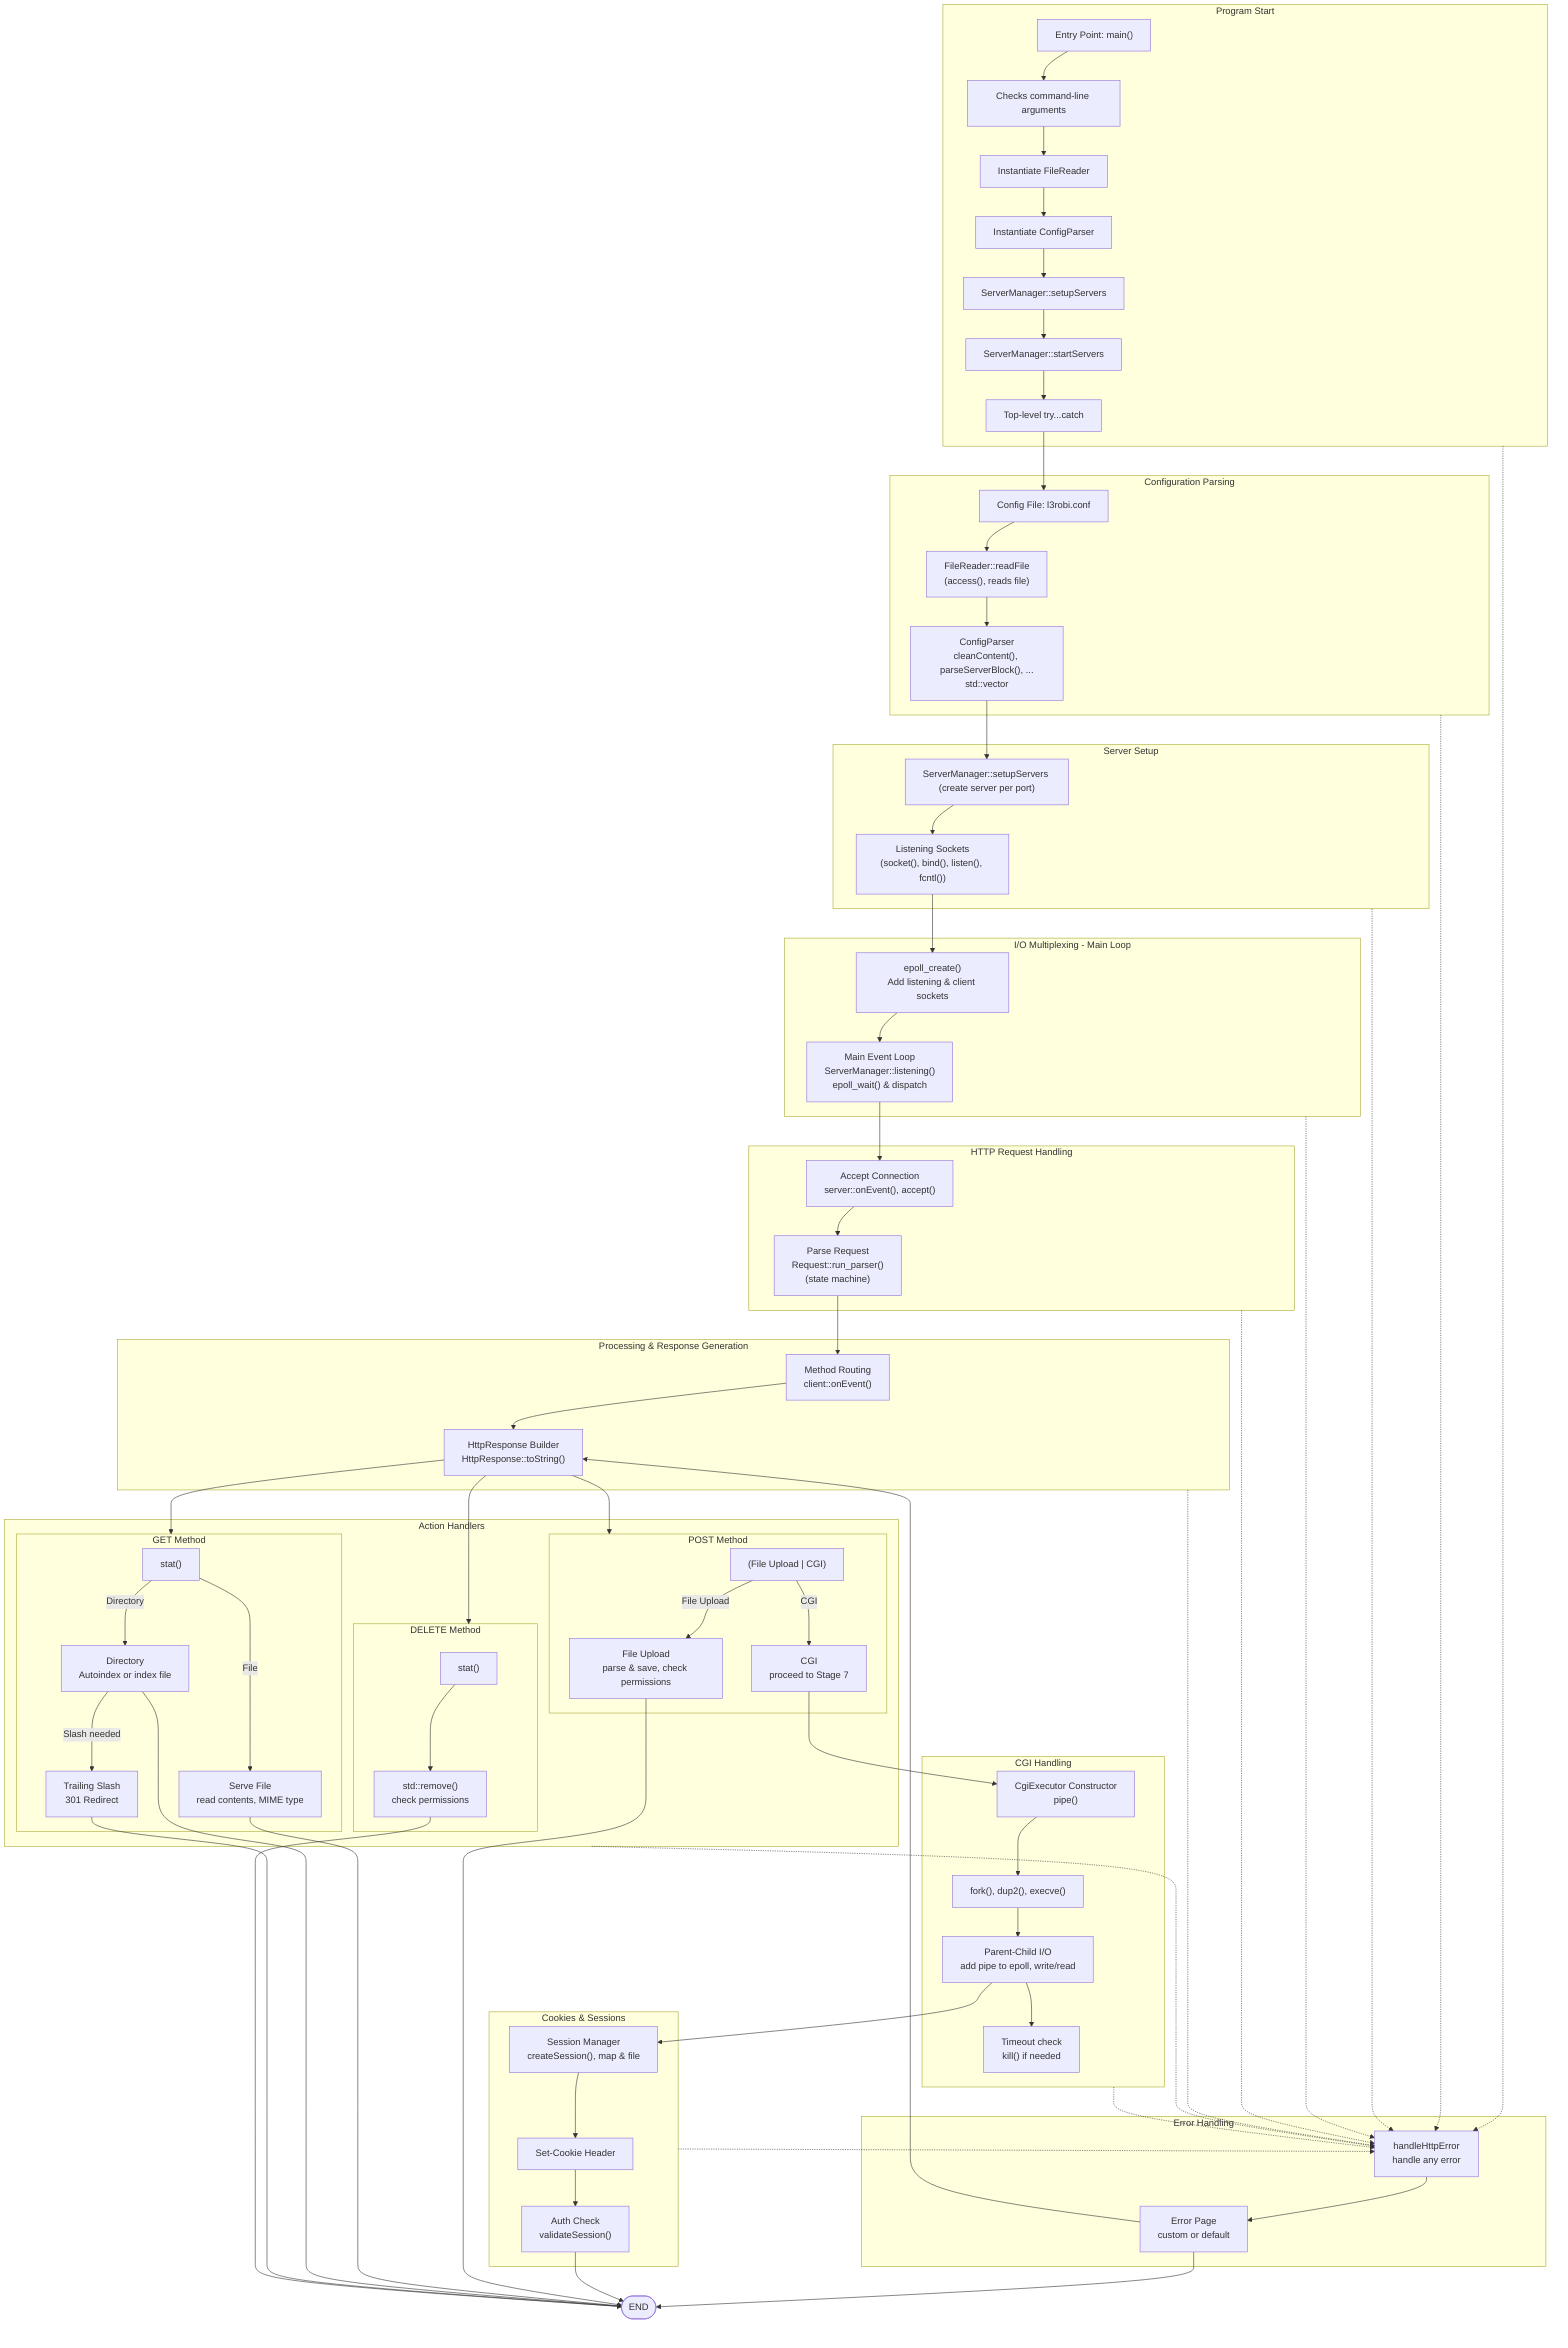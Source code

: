 flowchart TD
    %% Stage 0: Program Start
    subgraph Stage0 [Program Start]
        main["Entry Point: main()"]
        checkargs["Checks command-line arguments"]
        filereader["Instantiate FileReader"]
        configparser["Instantiate ConfigParser"]
        setupservers["ServerManager::setupServers"]
        startservers["ServerManager::startServers"]
        errorcatch["Top-level try...catch"]
        main --> checkargs --> filereader --> configparser --> setupservers --> startservers --> errorcatch
    end

    %% Stage 1: Configuration Parsing
    subgraph Stage1 [Configuration Parsing]
      conf["Config File: l3robi.conf"]
      fr["FileReader::readFile\n(access(), reads file)"]
      cp["ConfigParser\ncleanContent(), parseServerBlock(), ...\nstd::vector<ServerConfigs>"]
      conf --> fr --> cp
    end
    errorcatch --> conf

    %% Stage 2: Server Setup
    subgraph Stage2 [Server Setup]
      sm["ServerManager::setupServers (create server per port)"]
      ls["Listening Sockets\n(socket(), bind(), listen(), fcntl())"]
      sm --> ls
    end
    cp --> sm

    %% Stage 3: I/O Multiplexing
    subgraph Stage3 ["I/O Multiplexing - Main Loop"]
      epoll["epoll_create()\nAdd listening & client sockets"]
      loop["Main Event Loop\nServerManager::listening()\nepoll_wait() & dispatch"]
      epoll --> loop
    end
    ls --> epoll

    %% Stage 4: HTTP Request Handling
    subgraph Stage4 ["HTTP Request Handling"]
      accept["Accept Connection\nserver::onEvent(), accept()"]
      parsereq["Parse Request\nRequest::run_parser()\n(state machine)"]
      accept --> parsereq
    end
    loop --> accept

    %% Stage 5: Processing & Response Generation
    subgraph Stage5 ["Processing & Response Generation"]
      route["Method Routing <br> client::onEvent()"]
      builder["HttpResponse Builder <br> HttpResponse::toString()"]
      route --> builder
    end
    parsereq --> route

    %% Stage 6: Action Handlers (Parallel Flows)
    subgraph Stage6 ["Action Handlers"]
      subgraph GET [GET Method]
        getstat["stat()"]
        fileget["Serve File\nread contents, MIME type"]
        dirget["Directory\nAutoindex or index file"]
        redirect["Trailing Slash\n301 Redirect"]
        getstat -- File --> fileget
        getstat -- Directory --> dirget
        dirget -- Slash needed --> redirect
      end
      subgraph POST [POST Method]
        upload["File Upload\nparse & save, check permissions"]
        cgi_route["CGI\nproceed to Stage 7"]
        postchoice["(File Upload | CGI)"]
        postchoice -- File Upload --> upload
        postchoice -- CGI --> cgi_route
      end
      subgraph DELETE [DELETE Method]
        delstat["stat()"]
        delaction["std::remove()\ncheck permissions"]
        delstat --> delaction
      end
    end
    builder --> GET
    builder --> POST
    builder --> DELETE

    %% Stage 7: CGI Handling
    subgraph Stage7 ["CGI Handling"]
        cgisetup["CgiExecutor Constructor\npipe()"]
        cgifork["fork(), dup2(), execve()"]
        parentio["Parent-Child I/O\nadd pipe to epoll, write/read"]
        timeout["Timeout check\nkill() if needed"]
        cgisetup --> cgifork --> parentio
        parentio --> timeout
    end
    cgi_route --> cgisetup

    %% Stage 8: Cookies & Sessions (Bonus)
    subgraph Stage8 ["Cookies & Sessions"]
        sessionmgr["Session Manager\ncreateSession(), map & file"]
        setcookie["Set-Cookie Header"]
        authcheck["Auth Check\nvalidateSession()"]
        sessionmgr --> setcookie
        setcookie --> authcheck
    end
    parentio --> sessionmgr

    %% Stage 9: Error Handling (Parallel)
    subgraph Stage9 ["Error Handling"]
        herr["handleHttpError\nhandle any error"]
        errorpage["Error Page\ncustom or default"]
        herr --> errorpage --> builder
    end
    %% Error branch from any main block
    Stage0 -.-> herr
    Stage1 -.-> herr
    Stage2 -.-> herr
    Stage3 -.-> herr
    Stage4 -.-> herr
    Stage5 -.-> herr
    Stage6 -.-> herr
    Stage7 -.-> herr
    Stage8 -.-> herr

    %% End point
    endnode([END])
    errorpage --> endnode
    authcheck --> endnode
    upload --> endnode
    fileget --> endnode
    dirget --> endnode
    redirect --> endnode
    delaction --> endnode